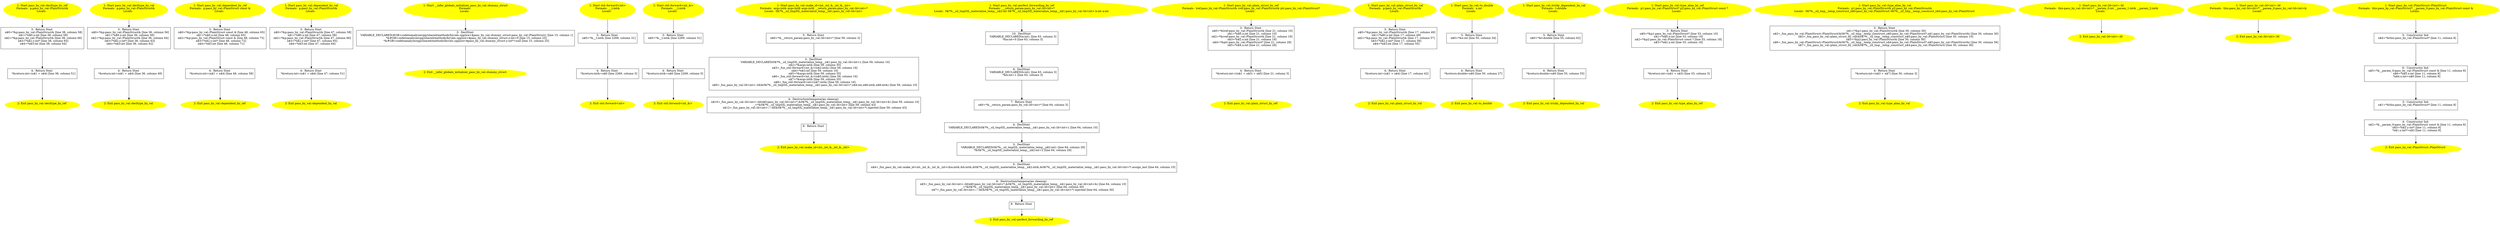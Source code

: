 /* @generated */
digraph cfg {
"decltype_by_ref#pass_by_val#7827598625585178144.8fa35b5b24f764bae803ce1f6e468516_1" [label="1: Start pass_by_val::decltype_by_ref\nFormals:  p:pass_by_val::PlainStruct&\nLocals:  \n  " color=yellow style=filled]
	

	 "decltype_by_ref#pass_by_val#7827598625585178144.8fa35b5b24f764bae803ce1f6e468516_1" -> "decltype_by_ref#pass_by_val#7827598625585178144.8fa35b5b24f764bae803ce1f6e468516_3" ;
"decltype_by_ref#pass_by_val#7827598625585178144.8fa35b5b24f764bae803ce1f6e468516_2" [label="2: Exit pass_by_val::decltype_by_ref \n  " color=yellow style=filled]
	

"decltype_by_ref#pass_by_val#7827598625585178144.8fa35b5b24f764bae803ce1f6e468516_3" [label="3:  Return Stmt \n   n$0=*&p:pass_by_val::PlainStruct& [line 38, column 58]\n  n$1=*n$0.x:int [line 38, column 58]\n  n$2=*&p:pass_by_val::PlainStruct& [line 38, column 66]\n  n$3=*n$2.y:int* [line 38, column 65]\n  n$4=*n$3:int [line 38, column 64]\n " shape="box"]
	

	 "decltype_by_ref#pass_by_val#7827598625585178144.8fa35b5b24f764bae803ce1f6e468516_3" -> "decltype_by_ref#pass_by_val#7827598625585178144.8fa35b5b24f764bae803ce1f6e468516_4" ;
"decltype_by_ref#pass_by_val#7827598625585178144.8fa35b5b24f764bae803ce1f6e468516_4" [label="4:  Return Stmt \n   *&return:int=(n$1 + n$4) [line 38, column 51]\n " shape="box"]
	

	 "decltype_by_ref#pass_by_val#7827598625585178144.8fa35b5b24f764bae803ce1f6e468516_4" -> "decltype_by_ref#pass_by_val#7827598625585178144.8fa35b5b24f764bae803ce1f6e468516_2" ;
"decltype_by_val#pass_by_val#14279156289723785232.72f90cb8cd80d6281316dd4fe0c3453c_1" [label="1: Start pass_by_val::decltype_by_val\nFormals:  p:pass_by_val::PlainStruct&\nLocals:  \n  " color=yellow style=filled]
	

	 "decltype_by_val#pass_by_val#14279156289723785232.72f90cb8cd80d6281316dd4fe0c3453c_1" -> "decltype_by_val#pass_by_val#14279156289723785232.72f90cb8cd80d6281316dd4fe0c3453c_3" ;
"decltype_by_val#pass_by_val#14279156289723785232.72f90cb8cd80d6281316dd4fe0c3453c_2" [label="2: Exit pass_by_val::decltype_by_val \n  " color=yellow style=filled]
	

"decltype_by_val#pass_by_val#14279156289723785232.72f90cb8cd80d6281316dd4fe0c3453c_3" [label="3:  Return Stmt \n   n$0=*&p:pass_by_val::PlainStruct& [line 36, column 56]\n  n$1=*n$0.x:int [line 36, column 56]\n  n$2=*&p:pass_by_val::PlainStruct& [line 36, column 64]\n  n$3=*n$2.y:int* [line 36, column 63]\n  n$4=*n$3:int [line 36, column 62]\n " shape="box"]
	

	 "decltype_by_val#pass_by_val#14279156289723785232.72f90cb8cd80d6281316dd4fe0c3453c_3" -> "decltype_by_val#pass_by_val#14279156289723785232.72f90cb8cd80d6281316dd4fe0c3453c_4" ;
"decltype_by_val#pass_by_val#14279156289723785232.72f90cb8cd80d6281316dd4fe0c3453c_4" [label="4:  Return Stmt \n   *&return:int=(n$1 + n$4) [line 36, column 49]\n " shape="box"]
	

	 "decltype_by_val#pass_by_val#14279156289723785232.72f90cb8cd80d6281316dd4fe0c3453c_4" -> "decltype_by_val#pass_by_val#14279156289723785232.72f90cb8cd80d6281316dd4fe0c3453c_2" ;
"dependent_by_ref#pass_by_val#15143379324942623593.5ccf1ab5c879a0bcfec55b566c6a60db_1" [label="1: Start pass_by_val::dependent_by_ref\nFormals:  p:pass_by_val::PlainStruct const &\nLocals:  \n  " color=yellow style=filled]
	

	 "dependent_by_ref#pass_by_val#15143379324942623593.5ccf1ab5c879a0bcfec55b566c6a60db_1" -> "dependent_by_ref#pass_by_val#15143379324942623593.5ccf1ab5c879a0bcfec55b566c6a60db_3" ;
"dependent_by_ref#pass_by_val#15143379324942623593.5ccf1ab5c879a0bcfec55b566c6a60db_2" [label="2: Exit pass_by_val::dependent_by_ref \n  " color=yellow style=filled]
	

"dependent_by_ref#pass_by_val#15143379324942623593.5ccf1ab5c879a0bcfec55b566c6a60db_3" [label="3:  Return Stmt \n   n$0=*&p:pass_by_val::PlainStruct const & [line 48, column 65]\n  n$1=*n$0.x:int [line 48, column 65]\n  n$2=*&p:pass_by_val::PlainStruct const & [line 48, column 73]\n  n$3=*n$2.y:int* [line 48, column 72]\n  n$4=*n$3:int [line 48, column 71]\n " shape="box"]
	

	 "dependent_by_ref#pass_by_val#15143379324942623593.5ccf1ab5c879a0bcfec55b566c6a60db_3" -> "dependent_by_ref#pass_by_val#15143379324942623593.5ccf1ab5c879a0bcfec55b566c6a60db_4" ;
"dependent_by_ref#pass_by_val#15143379324942623593.5ccf1ab5c879a0bcfec55b566c6a60db_4" [label="4:  Return Stmt \n   *&return:int=(n$1 + n$4) [line 48, column 58]\n " shape="box"]
	

	 "dependent_by_ref#pass_by_val#15143379324942623593.5ccf1ab5c879a0bcfec55b566c6a60db_4" -> "dependent_by_ref#pass_by_val#15143379324942623593.5ccf1ab5c879a0bcfec55b566c6a60db_2" ;
"dependent_by_val#pass_by_val#16173371529174507122.c006229ea6b255a1298dc7d547bac014_1" [label="1: Start pass_by_val::dependent_by_val\nFormals:  p:pass_by_val::PlainStruct&\nLocals:  \n  " color=yellow style=filled]
	

	 "dependent_by_val#pass_by_val#16173371529174507122.c006229ea6b255a1298dc7d547bac014_1" -> "dependent_by_val#pass_by_val#16173371529174507122.c006229ea6b255a1298dc7d547bac014_3" ;
"dependent_by_val#pass_by_val#16173371529174507122.c006229ea6b255a1298dc7d547bac014_2" [label="2: Exit pass_by_val::dependent_by_val \n  " color=yellow style=filled]
	

"dependent_by_val#pass_by_val#16173371529174507122.c006229ea6b255a1298dc7d547bac014_3" [label="3:  Return Stmt \n   n$0=*&p:pass_by_val::PlainStruct& [line 47, column 58]\n  n$1=*n$0.x:int [line 47, column 58]\n  n$2=*&p:pass_by_val::PlainStruct& [line 47, column 66]\n  n$3=*n$2.y:int* [line 47, column 65]\n  n$4=*n$3:int [line 47, column 64]\n " shape="box"]
	

	 "dependent_by_val#pass_by_val#16173371529174507122.c006229ea6b255a1298dc7d547bac014_3" -> "dependent_by_val#pass_by_val#16173371529174507122.c006229ea6b255a1298dc7d547bac014_4" ;
"dependent_by_val#pass_by_val#16173371529174507122.c006229ea6b255a1298dc7d547bac014_4" [label="4:  Return Stmt \n   *&return:int=(n$1 + n$4) [line 47, column 51]\n " shape="box"]
	

	 "dependent_by_val#pass_by_val#16173371529174507122.c006229ea6b255a1298dc7d547bac014_4" -> "dependent_by_val#pass_by_val#16173371529174507122.c006229ea6b255a1298dc7d547bac014_2" ;
"dummy_struct#__infer_globals_initializer_pass_by_val.24fe54080733cebf362d2b34e691bb44_1" [label="1: Start __infer_globals_initializer_pass_by_val::dummy_struct\nFormals: \nLocals:  \n  " color=yellow style=filled]
	

	 "dummy_struct#__infer_globals_initializer_pass_by_val.24fe54080733cebf362d2b34e691bb44_1" -> "dummy_struct#__infer_globals_initializer_pass_by_val.24fe54080733cebf362d2b34e691bb44_3" ;
"dummy_struct#__infer_globals_initializer_pass_by_val.24fe54080733cebf362d2b34e691bb44_2" [label="2: Exit __infer_globals_initializer_pass_by_val::dummy_struct \n  " color=yellow style=filled]
	

"dummy_struct#__infer_globals_initializer_pass_by_val.24fe54080733cebf362d2b34e691bb44_3" [label="3:  DeclStmt \n   VARIABLE_DECLARED(#GB<codetoanalyze/cpp/shared/methods/byvals.cpp|ice>$pass_by_val::dummy_struct:pass_by_val::PlainStruct); [line 15, column 1]\n  *&#GB<codetoanalyze/cpp/shared/methods/byvals.cpp|ice>$pass_by_val::dummy_struct.x:int=0 [line 15, column 25]\n  *&#GB<codetoanalyze/cpp/shared/methods/byvals.cpp|ice>$pass_by_val::dummy_struct.y:int*=null [line 15, column 25]\n " shape="box"]
	

	 "dummy_struct#__infer_globals_initializer_pass_by_val.24fe54080733cebf362d2b34e691bb44_3" -> "dummy_struct#__infer_globals_initializer_pass_by_val.24fe54080733cebf362d2b34e691bb44_2" ;
"forward<int>#std#5548362574050729124.664bf3a19e8401f31df778b67554bdae_1" [label="1: Start std::forward<int>\nFormals:  __t:int&\nLocals:  \n  " color=yellow style=filled]
	

	 "forward<int>#std#5548362574050729124.664bf3a19e8401f31df778b67554bdae_1" -> "forward<int>#std#5548362574050729124.664bf3a19e8401f31df778b67554bdae_3" ;
"forward<int>#std#5548362574050729124.664bf3a19e8401f31df778b67554bdae_2" [label="2: Exit std::forward<int> \n  " color=yellow style=filled]
	

"forward<int>#std#5548362574050729124.664bf3a19e8401f31df778b67554bdae_3" [label="3:  Return Stmt \n   n$0=*&__t:int& [line 2269, column 31]\n " shape="box"]
	

	 "forward<int>#std#5548362574050729124.664bf3a19e8401f31df778b67554bdae_3" -> "forward<int>#std#5548362574050729124.664bf3a19e8401f31df778b67554bdae_4" ;
"forward<int>#std#5548362574050729124.664bf3a19e8401f31df778b67554bdae_4" [label="4:  Return Stmt \n   *&return:int&=n$0 [line 2269, column 5]\n " shape="box"]
	

	 "forward<int>#std#5548362574050729124.664bf3a19e8401f31df778b67554bdae_4" -> "forward<int>#std#5548362574050729124.664bf3a19e8401f31df778b67554bdae_2" ;
"forward<int_&>#std#2714018779968350623.5a6c534312c02b38db42a98e7dfe7983_1" [label="1: Start std::forward<int_&>\nFormals:  __t:int&\nLocals:  \n  " color=yellow style=filled]
	

	 "forward<int_&>#std#2714018779968350623.5a6c534312c02b38db42a98e7dfe7983_1" -> "forward<int_&>#std#2714018779968350623.5a6c534312c02b38db42a98e7dfe7983_3" ;
"forward<int_&>#std#2714018779968350623.5a6c534312c02b38db42a98e7dfe7983_2" [label="2: Exit std::forward<int_&> \n  " color=yellow style=filled]
	

"forward<int_&>#std#2714018779968350623.5a6c534312c02b38db42a98e7dfe7983_3" [label="3:  Return Stmt \n   n$0=*&__t:int& [line 2269, column 31]\n " shape="box"]
	

	 "forward<int_&>#std#2714018779968350623.5a6c534312c02b38db42a98e7dfe7983_3" -> "forward<int_&>#std#2714018779968350623.5a6c534312c02b38db42a98e7dfe7983_4" ;
"forward<int_&>#std#2714018779968350623.5a6c534312c02b38db42a98e7dfe7983_4" [label="4:  Return Stmt \n   *&return:int&=n$0 [line 2269, column 5]\n " shape="box"]
	

	 "forward<int_&>#std#2714018779968350623.5a6c534312c02b38db42a98e7dfe7983_4" -> "forward<int_&>#std#2714018779968350623.5a6c534312c02b38db42a98e7dfe7983_2" ;
"make_id<int,_int_&,_int_&,_int>#pass_by_val(class pass_by_val::Id<int>)#6647322778693099135.704a07df7f1fd4912e21bd274744a5e0_1" [label="1: Start pass_by_val::make_id<int,_int_&,_int_&,_int>\nFormals:  args:int& args:int& args:int& __return_param:pass_by_val::Id<int>*\nLocals:  0$?%__sil_tmpSIL_materialize_temp__n$1:pass_by_val::Id<int> \n  " color=yellow style=filled]
	

	 "make_id<int,_int_&,_int_&,_int>#pass_by_val(class pass_by_val::Id<int>)#6647322778693099135.704a07df7f1fd4912e21bd274744a5e0_1" -> "make_id<int,_int_&,_int_&,_int>#pass_by_val(class pass_by_val::Id<int>)#6647322778693099135.704a07df7f1fd4912e21bd274744a5e0_5" ;
"make_id<int,_int_&,_int_&,_int>#pass_by_val(class pass_by_val::Id<int>)#6647322778693099135.704a07df7f1fd4912e21bd274744a5e0_2" [label="2: Exit pass_by_val::make_id<int,_int_&,_int_&,_int> \n  " color=yellow style=filled]
	

"make_id<int,_int_&,_int_&,_int>#pass_by_val(class pass_by_val::Id<int>)#6647322778693099135.704a07df7f1fd4912e21bd274744a5e0_3" [label="3:  DeclStmt \n   VARIABLE_DECLARED(0$?%__sil_tmpSIL_materialize_temp__n$1:pass_by_val::Id<int>); [line 59, column 10]\n  n$2=*&args:int& [line 59, column 35]\n  n$3=_fun_std::forward<int_&>(n$2:int&) [line 59, column 16]\n  n$4=*n$3:int [line 59, column 16]\n  n$5=*&args:int& [line 59, column 35]\n  n$6=_fun_std::forward<int_&>(n$5:int&) [line 59, column 16]\n  n$7=*&args:int& [line 59, column 35]\n  n$8=_fun_std::forward<int>(n$7:int&) [line 59, column 16]\n  n$9=_fun_pass_by_val::Id<int>::Id(&0$?%__sil_tmpSIL_materialize_temp__n$1:pass_by_val::Id<int>*,n$4:int,n$6:int&,n$8:int&) [line 59, column 10]\n " shape="box"]
	

	 "make_id<int,_int_&,_int_&,_int>#pass_by_val(class pass_by_val::Id<int>)#6647322778693099135.704a07df7f1fd4912e21bd274744a5e0_3" -> "make_id<int,_int_&,_int_&,_int>#pass_by_val(class pass_by_val::Id<int>)#6647322778693099135.704a07df7f1fd4912e21bd274744a5e0_4" ;
"make_id<int,_int_&,_int_&,_int>#pass_by_val(class pass_by_val::Id<int>)#6647322778693099135.704a07df7f1fd4912e21bd274744a5e0_4" [label="4:  Destruction(temporaries cleanup) \n   n$10=_fun_pass_by_val::Id<int>::Id(n$0:pass_by_val::Id<int>*,&0$?%__sil_tmpSIL_materialize_temp__n$1:pass_by_val::Id<int>&) [line 59, column 10]\n  _=*&0$?%__sil_tmpSIL_materialize_temp__n$1:pass_by_val::Id<int> [line 59, column 43]\n  n$12=_fun_pass_by_val::Id<int>::~Id(&0$?%__sil_tmpSIL_materialize_temp__n$1:pass_by_val::Id<int>*) injected [line 59, column 43]\n " shape="box"]
	

	 "make_id<int,_int_&,_int_&,_int>#pass_by_val(class pass_by_val::Id<int>)#6647322778693099135.704a07df7f1fd4912e21bd274744a5e0_4" -> "make_id<int,_int_&,_int_&,_int>#pass_by_val(class pass_by_val::Id<int>)#6647322778693099135.704a07df7f1fd4912e21bd274744a5e0_6" ;
"make_id<int,_int_&,_int_&,_int>#pass_by_val(class pass_by_val::Id<int>)#6647322778693099135.704a07df7f1fd4912e21bd274744a5e0_5" [label="5:  Return Stmt \n   n$0=*&__return_param:pass_by_val::Id<int>* [line 59, column 3]\n " shape="box"]
	

	 "make_id<int,_int_&,_int_&,_int>#pass_by_val(class pass_by_val::Id<int>)#6647322778693099135.704a07df7f1fd4912e21bd274744a5e0_5" -> "make_id<int,_int_&,_int_&,_int>#pass_by_val(class pass_by_val::Id<int>)#6647322778693099135.704a07df7f1fd4912e21bd274744a5e0_3" ;
"make_id<int,_int_&,_int_&,_int>#pass_by_val(class pass_by_val::Id<int>)#6647322778693099135.704a07df7f1fd4912e21bd274744a5e0_6" [label="6:  Return Stmt \n  " shape="box"]
	

	 "make_id<int,_int_&,_int_&,_int>#pass_by_val(class pass_by_val::Id<int>)#6647322778693099135.704a07df7f1fd4912e21bd274744a5e0_6" -> "make_id<int,_int_&,_int_&,_int>#pass_by_val(class pass_by_val::Id<int>)#6647322778693099135.704a07df7f1fd4912e21bd274744a5e0_2" ;
"perfect_forwarding_by_ref#pass_by_val(class pass_by_val::Id<int>)#7578991627406493712.4a78b0c805a8de47693f8c723da2ec49_1" [label="1: Start pass_by_val::perfect_forwarding_by_ref\nFormals:  __return_param:pass_by_val::Id<int>*\nLocals:  0$?%__sil_tmpSIL_materialize_temp__n$2:int 0$?%__sil_tmpSIL_materialize_temp__n$1:pass_by_val::Id<int> b:int a:int \n  " color=yellow style=filled]
	

	 "perfect_forwarding_by_ref#pass_by_val(class pass_by_val::Id<int>)#7578991627406493712.4a78b0c805a8de47693f8c723da2ec49_1" -> "perfect_forwarding_by_ref#pass_by_val(class pass_by_val::Id<int>)#7578991627406493712.4a78b0c805a8de47693f8c723da2ec49_10" ;
"perfect_forwarding_by_ref#pass_by_val(class pass_by_val::Id<int>)#7578991627406493712.4a78b0c805a8de47693f8c723da2ec49_2" [label="2: Exit pass_by_val::perfect_forwarding_by_ref \n  " color=yellow style=filled]
	

"perfect_forwarding_by_ref#pass_by_val(class pass_by_val::Id<int>)#7578991627406493712.4a78b0c805a8de47693f8c723da2ec49_3" [label="3:  DeclStmt \n   VARIABLE_DECLARED(0$?%__sil_tmpSIL_materialize_temp__n$2:int); [line 64, column 29]\n  *&0$?%__sil_tmpSIL_materialize_temp__n$2:int=2 [line 64, column 29]\n " shape="box"]
	

	 "perfect_forwarding_by_ref#pass_by_val(class pass_by_val::Id<int>)#7578991627406493712.4a78b0c805a8de47693f8c723da2ec49_3" -> "perfect_forwarding_by_ref#pass_by_val(class pass_by_val::Id<int>)#7578991627406493712.4a78b0c805a8de47693f8c723da2ec49_5" ;
"perfect_forwarding_by_ref#pass_by_val(class pass_by_val::Id<int>)#7578991627406493712.4a78b0c805a8de47693f8c723da2ec49_4" [label="4:  DeclStmt \n   VARIABLE_DECLARED(0$?%__sil_tmpSIL_materialize_temp__n$1:pass_by_val::Id<int>); [line 64, column 10]\n " shape="box"]
	

	 "perfect_forwarding_by_ref#pass_by_val(class pass_by_val::Id<int>)#7578991627406493712.4a78b0c805a8de47693f8c723da2ec49_4" -> "perfect_forwarding_by_ref#pass_by_val(class pass_by_val::Id<int>)#7578991627406493712.4a78b0c805a8de47693f8c723da2ec49_3" ;
"perfect_forwarding_by_ref#pass_by_val(class pass_by_val::Id<int>)#7578991627406493712.4a78b0c805a8de47693f8c723da2ec49_5" [label="5:  DeclStmt \n   n$4=_fun_pass_by_val::make_id<int,_int_&,_int_&,_int>(&a:int&,&b:int&,&0$?%__sil_tmpSIL_materialize_temp__n$2:int&,&0$?%__sil_tmpSIL_materialize_temp__n$1:pass_by_val::Id<int>*) assign_last [line 64, column 10]\n " shape="box"]
	

	 "perfect_forwarding_by_ref#pass_by_val(class pass_by_val::Id<int>)#7578991627406493712.4a78b0c805a8de47693f8c723da2ec49_5" -> "perfect_forwarding_by_ref#pass_by_val(class pass_by_val::Id<int>)#7578991627406493712.4a78b0c805a8de47693f8c723da2ec49_6" ;
"perfect_forwarding_by_ref#pass_by_val(class pass_by_val::Id<int>)#7578991627406493712.4a78b0c805a8de47693f8c723da2ec49_6" [label="6:  Destruction(temporaries cleanup) \n   n$5=_fun_pass_by_val::Id<int>::Id(n$0:pass_by_val::Id<int>*,&0$?%__sil_tmpSIL_materialize_temp__n$1:pass_by_val::Id<int>&) [line 64, column 10]\n  _=*&0$?%__sil_tmpSIL_materialize_temp__n$1:pass_by_val::Id<int> [line 64, column 30]\n  n$7=_fun_pass_by_val::Id<int>::~Id(&0$?%__sil_tmpSIL_materialize_temp__n$1:pass_by_val::Id<int>*) injected [line 64, column 30]\n " shape="box"]
	

	 "perfect_forwarding_by_ref#pass_by_val(class pass_by_val::Id<int>)#7578991627406493712.4a78b0c805a8de47693f8c723da2ec49_6" -> "perfect_forwarding_by_ref#pass_by_val(class pass_by_val::Id<int>)#7578991627406493712.4a78b0c805a8de47693f8c723da2ec49_8" ;
"perfect_forwarding_by_ref#pass_by_val(class pass_by_val::Id<int>)#7578991627406493712.4a78b0c805a8de47693f8c723da2ec49_7" [label="7:  Return Stmt \n   n$0=*&__return_param:pass_by_val::Id<int>* [line 64, column 3]\n " shape="box"]
	

	 "perfect_forwarding_by_ref#pass_by_val(class pass_by_val::Id<int>)#7578991627406493712.4a78b0c805a8de47693f8c723da2ec49_7" -> "perfect_forwarding_by_ref#pass_by_val(class pass_by_val::Id<int>)#7578991627406493712.4a78b0c805a8de47693f8c723da2ec49_4" ;
"perfect_forwarding_by_ref#pass_by_val(class pass_by_val::Id<int>)#7578991627406493712.4a78b0c805a8de47693f8c723da2ec49_8" [label="8:  Return Stmt \n  " shape="box"]
	

	 "perfect_forwarding_by_ref#pass_by_val(class pass_by_val::Id<int>)#7578991627406493712.4a78b0c805a8de47693f8c723da2ec49_8" -> "perfect_forwarding_by_ref#pass_by_val(class pass_by_val::Id<int>)#7578991627406493712.4a78b0c805a8de47693f8c723da2ec49_2" ;
"perfect_forwarding_by_ref#pass_by_val(class pass_by_val::Id<int>)#7578991627406493712.4a78b0c805a8de47693f8c723da2ec49_9" [label="9:  DeclStmt \n   VARIABLE_DECLARED(b:int); [line 63, column 3]\n  *&b:int=1 [line 63, column 3]\n " shape="box"]
	

	 "perfect_forwarding_by_ref#pass_by_val(class pass_by_val::Id<int>)#7578991627406493712.4a78b0c805a8de47693f8c723da2ec49_9" -> "perfect_forwarding_by_ref#pass_by_val(class pass_by_val::Id<int>)#7578991627406493712.4a78b0c805a8de47693f8c723da2ec49_7" ;
"perfect_forwarding_by_ref#pass_by_val(class pass_by_val::Id<int>)#7578991627406493712.4a78b0c805a8de47693f8c723da2ec49_10" [label="10:  DeclStmt \n   VARIABLE_DECLARED(a:int); [line 63, column 3]\n  *&a:int=0 [line 63, column 3]\n " shape="box"]
	

	 "perfect_forwarding_by_ref#pass_by_val(class pass_by_val::Id<int>)#7578991627406493712.4a78b0c805a8de47693f8c723da2ec49_10" -> "perfect_forwarding_by_ref#pass_by_val(class pass_by_val::Id<int>)#7578991627406493712.4a78b0c805a8de47693f8c723da2ec49_9" ;
"plain_struct_by_ref#pass_by_val(class pass_by_val::PlainStruct)#2657428317109106311.ebb1ec27d296c7f7c7c76440cd2435a6_1" [label="1: Start pass_by_val::plain_struct_by_ref\nFormals:  lref:pass_by_val::PlainStruct& rref:pass_by_val::PlainStruct& ptr:pass_by_val::PlainStruct*\nLocals:  \n  " color=yellow style=filled]
	

	 "plain_struct_by_ref#pass_by_val(class pass_by_val::PlainStruct)#2657428317109106311.ebb1ec27d296c7f7c7c76440cd2435a6_1" -> "plain_struct_by_ref#pass_by_val(class pass_by_val::PlainStruct)#2657428317109106311.ebb1ec27d296c7f7c7c76440cd2435a6_3" ;
"plain_struct_by_ref#pass_by_val(class pass_by_val::PlainStruct)#2657428317109106311.ebb1ec27d296c7f7c7c76440cd2435a6_2" [label="2: Exit pass_by_val::plain_struct_by_ref \n  " color=yellow style=filled]
	

"plain_struct_by_ref#pass_by_val(class pass_by_val::PlainStruct)#2657428317109106311.ebb1ec27d296c7f7c7c76440cd2435a6_3" [label="3:  Return Stmt \n   n$0=*&lref:pass_by_val::PlainStruct& [line 21, column 10]\n  n$1=*n$0.x:int [line 21, column 10]\n  n$2=*&rref:pass_by_val::PlainStruct& [line 21, column 19]\n  n$3=*n$2.x:int [line 21, column 19]\n  n$4=*&ptr:pass_by_val::PlainStruct* [line 21, column 28]\n  n$5=*n$4.x:int [line 21, column 28]\n " shape="box"]
	

	 "plain_struct_by_ref#pass_by_val(class pass_by_val::PlainStruct)#2657428317109106311.ebb1ec27d296c7f7c7c76440cd2435a6_3" -> "plain_struct_by_ref#pass_by_val(class pass_by_val::PlainStruct)#2657428317109106311.ebb1ec27d296c7f7c7c76440cd2435a6_4" ;
"plain_struct_by_ref#pass_by_val(class pass_by_val::PlainStruct)#2657428317109106311.ebb1ec27d296c7f7c7c76440cd2435a6_4" [label="4:  Return Stmt \n   *&return:int=((n$1 + n$3) + n$5) [line 21, column 3]\n " shape="box"]
	

	 "plain_struct_by_ref#pass_by_val(class pass_by_val::PlainStruct)#2657428317109106311.ebb1ec27d296c7f7c7c76440cd2435a6_4" -> "plain_struct_by_ref#pass_by_val(class pass_by_val::PlainStruct)#2657428317109106311.ebb1ec27d296c7f7c7c76440cd2435a6_2" ;
"plain_struct_by_val#pass_by_val#7415219466606029544.eb0e0bdde375e8d1716470ec792b2450_1" [label="1: Start pass_by_val::plain_struct_by_val\nFormals:  p:pass_by_val::PlainStruct&\nLocals:  \n  " color=yellow style=filled]
	

	 "plain_struct_by_val#pass_by_val#7415219466606029544.eb0e0bdde375e8d1716470ec792b2450_1" -> "plain_struct_by_val#pass_by_val#7415219466606029544.eb0e0bdde375e8d1716470ec792b2450_3" ;
"plain_struct_by_val#pass_by_val#7415219466606029544.eb0e0bdde375e8d1716470ec792b2450_2" [label="2: Exit pass_by_val::plain_struct_by_val \n  " color=yellow style=filled]
	

"plain_struct_by_val#pass_by_val#7415219466606029544.eb0e0bdde375e8d1716470ec792b2450_3" [label="3:  Return Stmt \n   n$0=*&p:pass_by_val::PlainStruct& [line 17, column 49]\n  n$1=*n$0.x:int [line 17, column 49]\n  n$2=*&p:pass_by_val::PlainStruct& [line 17, column 57]\n  n$3=*n$2.y:int* [line 17, column 56]\n  n$4=*n$3:int [line 17, column 55]\n " shape="box"]
	

	 "plain_struct_by_val#pass_by_val#7415219466606029544.eb0e0bdde375e8d1716470ec792b2450_3" -> "plain_struct_by_val#pass_by_val#7415219466606029544.eb0e0bdde375e8d1716470ec792b2450_4" ;
"plain_struct_by_val#pass_by_val#7415219466606029544.eb0e0bdde375e8d1716470ec792b2450_4" [label="4:  Return Stmt \n   *&return:int=(n$1 + n$4) [line 17, column 42]\n " shape="box"]
	

	 "plain_struct_by_val#pass_by_val#7415219466606029544.eb0e0bdde375e8d1716470ec792b2450_4" -> "plain_struct_by_val#pass_by_val#7415219466606029544.eb0e0bdde375e8d1716470ec792b2450_2" ;
"to_double#pass_by_val#15152319343034292227.aa9254ca74e20265f2daa2c4c321444a_1" [label="1: Start pass_by_val::to_double\nFormals:  x:int\nLocals:  \n  " color=yellow style=filled]
	

	 "to_double#pass_by_val#15152319343034292227.aa9254ca74e20265f2daa2c4c321444a_1" -> "to_double#pass_by_val#15152319343034292227.aa9254ca74e20265f2daa2c4c321444a_3" ;
"to_double#pass_by_val#15152319343034292227.aa9254ca74e20265f2daa2c4c321444a_2" [label="2: Exit pass_by_val::to_double \n  " color=yellow style=filled]
	

"to_double#pass_by_val#15152319343034292227.aa9254ca74e20265f2daa2c4c321444a_3" [label="3:  Return Stmt \n   n$0=*&x:int [line 50, column 34]\n " shape="box"]
	

	 "to_double#pass_by_val#15152319343034292227.aa9254ca74e20265f2daa2c4c321444a_3" -> "to_double#pass_by_val#15152319343034292227.aa9254ca74e20265f2daa2c4c321444a_4" ;
"to_double#pass_by_val#15152319343034292227.aa9254ca74e20265f2daa2c4c321444a_4" [label="4:  Return Stmt \n   *&return:double=n$0 [line 50, column 27]\n " shape="box"]
	

	 "to_double#pass_by_val#15152319343034292227.aa9254ca74e20265f2daa2c4c321444a_4" -> "to_double#pass_by_val#15152319343034292227.aa9254ca74e20265f2daa2c4c321444a_2" ;
"tricky_dependent_by_val#pass_by_val#11704838728234311959.2c9738321ba9545daa75926f2565403e_1" [label="1: Start pass_by_val::tricky_dependent_by_val\nFormals:  t:double\nLocals:  \n  " color=yellow style=filled]
	

	 "tricky_dependent_by_val#pass_by_val#11704838728234311959.2c9738321ba9545daa75926f2565403e_1" -> "tricky_dependent_by_val#pass_by_val#11704838728234311959.2c9738321ba9545daa75926f2565403e_3" ;
"tricky_dependent_by_val#pass_by_val#11704838728234311959.2c9738321ba9545daa75926f2565403e_2" [label="2: Exit pass_by_val::tricky_dependent_by_val \n  " color=yellow style=filled]
	

"tricky_dependent_by_val#pass_by_val#11704838728234311959.2c9738321ba9545daa75926f2565403e_3" [label="3:  Return Stmt \n   n$0=*&t:double [line 55, column 62]\n " shape="box"]
	

	 "tricky_dependent_by_val#pass_by_val#11704838728234311959.2c9738321ba9545daa75926f2565403e_3" -> "tricky_dependent_by_val#pass_by_val#11704838728234311959.2c9738321ba9545daa75926f2565403e_4" ;
"tricky_dependent_by_val#pass_by_val#11704838728234311959.2c9738321ba9545daa75926f2565403e_4" [label="4:  Return Stmt \n   *&return:double=n$0 [line 55, column 55]\n " shape="box"]
	

	 "tricky_dependent_by_val#pass_by_val#11704838728234311959.2c9738321ba9545daa75926f2565403e_4" -> "tricky_dependent_by_val#pass_by_val#11704838728234311959.2c9738321ba9545daa75926f2565403e_2" ;
"type_alias_by_ref#pass_by_val(class pass_by_val::PlainStruct,class pass_by_val::PlainStruct)#1261506.a3dda6b37896a0f836342db8df5fffd2_1" [label="1: Start pass_by_val::type_alias_by_ref\nFormals:  p1:pass_by_val::PlainStruct* p2:pass_by_val::PlainStruct const *\nLocals:  \n  " color=yellow style=filled]
	

	 "type_alias_by_ref#pass_by_val(class pass_by_val::PlainStruct,class pass_by_val::PlainStruct)#1261506.a3dda6b37896a0f836342db8df5fffd2_1" -> "type_alias_by_ref#pass_by_val(class pass_by_val::PlainStruct,class pass_by_val::PlainStruct)#1261506.a3dda6b37896a0f836342db8df5fffd2_3" ;
"type_alias_by_ref#pass_by_val(class pass_by_val::PlainStruct,class pass_by_val::PlainStruct)#1261506.a3dda6b37896a0f836342db8df5fffd2_2" [label="2: Exit pass_by_val::type_alias_by_ref \n  " color=yellow style=filled]
	

"type_alias_by_ref#pass_by_val(class pass_by_val::PlainStruct,class pass_by_val::PlainStruct)#1261506.a3dda6b37896a0f836342db8df5fffd2_3" [label="3:  Return Stmt \n   n$0=*&p1:pass_by_val::PlainStruct* [line 33, column 10]\n  n$1=*n$0.x:int [line 33, column 10]\n  n$2=*&p2:pass_by_val::PlainStruct const * [line 33, column 18]\n  n$3=*n$2.x:int [line 33, column 18]\n " shape="box"]
	

	 "type_alias_by_ref#pass_by_val(class pass_by_val::PlainStruct,class pass_by_val::PlainStruct)#1261506.a3dda6b37896a0f836342db8df5fffd2_3" -> "type_alias_by_ref#pass_by_val(class pass_by_val::PlainStruct,class pass_by_val::PlainStruct)#1261506.a3dda6b37896a0f836342db8df5fffd2_4" ;
"type_alias_by_ref#pass_by_val(class pass_by_val::PlainStruct,class pass_by_val::PlainStruct)#1261506.a3dda6b37896a0f836342db8df5fffd2_4" [label="4:  Return Stmt \n   *&return:int=(n$1 + n$3) [line 33, column 3]\n " shape="box"]
	

	 "type_alias_by_ref#pass_by_val(class pass_by_val::PlainStruct,class pass_by_val::PlainStruct)#1261506.a3dda6b37896a0f836342db8df5fffd2_4" -> "type_alias_by_ref#pass_by_val(class pass_by_val::PlainStruct,class pass_by_val::PlainStruct)#1261506.a3dda6b37896a0f836342db8df5fffd2_2" ;
"type_alias_by_val#pass_by_val#9273827923998572097.425db1bd7e6b48116fa99ed40b0b6415_1" [label="1: Start pass_by_val::type_alias_by_val\nFormals:  p1:pass_by_val::PlainStruct& p2:pass_by_val::PlainStruct&\nLocals:  0$?%__sil_tmp__temp_construct_n$0:pass_by_val::PlainStruct 0$?%__sil_tmp__temp_construct_n$4:pass_by_val::PlainStruct \n  " color=yellow style=filled]
	

	 "type_alias_by_val#pass_by_val#9273827923998572097.425db1bd7e6b48116fa99ed40b0b6415_1" -> "type_alias_by_val#pass_by_val#9273827923998572097.425db1bd7e6b48116fa99ed40b0b6415_3" ;
"type_alias_by_val#pass_by_val#9273827923998572097.425db1bd7e6b48116fa99ed40b0b6415_2" [label="2: Exit pass_by_val::type_alias_by_val \n  " color=yellow style=filled]
	

"type_alias_by_val#pass_by_val#9273827923998572097.425db1bd7e6b48116fa99ed40b0b6415_3" [label="3:  Return Stmt \n   n$1=*&p1:pass_by_val::PlainStruct& [line 30, column 30]\n  n$2=_fun_pass_by_val::PlainStruct::PlainStruct(&0$?%__sil_tmp__temp_construct_n$0:pass_by_val::PlainStruct*,n$1:pass_by_val::PlainStruct&) [line 30, column 30]\n  n$3=_fun_pass_by_val::plain_struct_by_val(&0$?%__sil_tmp__temp_construct_n$0:pass_by_val::PlainStruct) [line 30, column 10]\n  n$5=*&p2:pass_by_val::PlainStruct& [line 30, column 56]\n  n$6=_fun_pass_by_val::PlainStruct::PlainStruct(&0$?%__sil_tmp__temp_construct_n$4:pass_by_val::PlainStruct*,n$5:pass_by_val::PlainStruct&) [line 30, column 56]\n  n$7=_fun_pass_by_val::plain_struct_by_val(&0$?%__sil_tmp__temp_construct_n$4:pass_by_val::PlainStruct) [line 30, column 36]\n " shape="box"]
	

	 "type_alias_by_val#pass_by_val#9273827923998572097.425db1bd7e6b48116fa99ed40b0b6415_3" -> "type_alias_by_val#pass_by_val#9273827923998572097.425db1bd7e6b48116fa99ed40b0b6415_4" ;
"type_alias_by_val#pass_by_val#9273827923998572097.425db1bd7e6b48116fa99ed40b0b6415_4" [label="4:  Return Stmt \n   *&return:int=(n$3 + n$7) [line 30, column 3]\n " shape="box"]
	

	 "type_alias_by_val#pass_by_val#9273827923998572097.425db1bd7e6b48116fa99ed40b0b6415_4" -> "type_alias_by_val#pass_by_val#9273827923998572097.425db1bd7e6b48116fa99ed40b0b6415_2" ;
"Id#Id<int>#pass_by_val#{3384099991783983184}.e286af060b6cead08a43f9654ad715c7_1" [label="1: Start pass_by_val::Id<int>::Id\nFormals:  this:pass_by_val::Id<int>* __param_0:int __param_1:int& __param_2:int&\nLocals:  \n  " color=yellow style=filled]
	

	 "Id#Id<int>#pass_by_val#{3384099991783983184}.e286af060b6cead08a43f9654ad715c7_1" -> "Id#Id<int>#pass_by_val#{3384099991783983184}.e286af060b6cead08a43f9654ad715c7_2" ;
"Id#Id<int>#pass_by_val#{3384099991783983184}.e286af060b6cead08a43f9654ad715c7_2" [label="2: Exit pass_by_val::Id<int>::Id \n  " color=yellow style=filled]
	

"Id#Id<int>#pass_by_val#{7679130497746934716|constexpr}.ec7ae8f1f59ff02018973f2770719ebf_1" [label="1: Start pass_by_val::Id<int>::Id\nFormals:  this:pass_by_val::Id<int>* __param_0:pass_by_val::Id<int>&\nLocals:  \n  " color=yellow style=filled]
	

	 "Id#Id<int>#pass_by_val#{7679130497746934716|constexpr}.ec7ae8f1f59ff02018973f2770719ebf_1" -> "Id#Id<int>#pass_by_val#{7679130497746934716|constexpr}.ec7ae8f1f59ff02018973f2770719ebf_2" ;
"Id#Id<int>#pass_by_val#{7679130497746934716|constexpr}.ec7ae8f1f59ff02018973f2770719ebf_2" [label="2: Exit pass_by_val::Id<int>::Id \n  " color=yellow style=filled]
	

"PlainStruct#PlainStruct#pass_by_val#{2553093086388184854|constexpr}.e295b1e7e1c5b638011ce60f4cd77a28_1" [label="1: Start pass_by_val::PlainStruct::PlainStruct\nFormals:  this:pass_by_val::PlainStruct* __param_0:pass_by_val::PlainStruct const &\nLocals:  \n  " color=yellow style=filled]
	

	 "PlainStruct#PlainStruct#pass_by_val#{2553093086388184854|constexpr}.e295b1e7e1c5b638011ce60f4cd77a28_1" -> "PlainStruct#PlainStruct#pass_by_val#{2553093086388184854|constexpr}.e295b1e7e1c5b638011ce60f4cd77a28_5" ;
"PlainStruct#PlainStruct#pass_by_val#{2553093086388184854|constexpr}.e295b1e7e1c5b638011ce60f4cd77a28_2" [label="2: Exit pass_by_val::PlainStruct::PlainStruct \n  " color=yellow style=filled]
	

"PlainStruct#PlainStruct#pass_by_val#{2553093086388184854|constexpr}.e295b1e7e1c5b638011ce60f4cd77a28_3" [label="3:  Constructor Init \n   n$1=*&this:pass_by_val::PlainStruct* [line 11, column 8]\n " shape="box"]
	

	 "PlainStruct#PlainStruct#pass_by_val#{2553093086388184854|constexpr}.e295b1e7e1c5b638011ce60f4cd77a28_3" -> "PlainStruct#PlainStruct#pass_by_val#{2553093086388184854|constexpr}.e295b1e7e1c5b638011ce60f4cd77a28_4" ;
"PlainStruct#PlainStruct#pass_by_val#{2553093086388184854|constexpr}.e295b1e7e1c5b638011ce60f4cd77a28_4" [label="4:  Constructor Init \n   n$2=*&__param_0:pass_by_val::PlainStruct const & [line 11, column 8]\n  n$3=*n$2.y:int* [line 11, column 8]\n  *n$1.y:int*=n$3 [line 11, column 8]\n " shape="box"]
	

	 "PlainStruct#PlainStruct#pass_by_val#{2553093086388184854|constexpr}.e295b1e7e1c5b638011ce60f4cd77a28_4" -> "PlainStruct#PlainStruct#pass_by_val#{2553093086388184854|constexpr}.e295b1e7e1c5b638011ce60f4cd77a28_2" ;
"PlainStruct#PlainStruct#pass_by_val#{2553093086388184854|constexpr}.e295b1e7e1c5b638011ce60f4cd77a28_5" [label="5:  Constructor Init \n   n$4=*&this:pass_by_val::PlainStruct* [line 11, column 8]\n " shape="box"]
	

	 "PlainStruct#PlainStruct#pass_by_val#{2553093086388184854|constexpr}.e295b1e7e1c5b638011ce60f4cd77a28_5" -> "PlainStruct#PlainStruct#pass_by_val#{2553093086388184854|constexpr}.e295b1e7e1c5b638011ce60f4cd77a28_6" ;
"PlainStruct#PlainStruct#pass_by_val#{2553093086388184854|constexpr}.e295b1e7e1c5b638011ce60f4cd77a28_6" [label="6:  Constructor Init \n   n$5=*&__param_0:pass_by_val::PlainStruct const & [line 11, column 8]\n  n$6=*n$5.x:int [line 11, column 8]\n  *n$4.x:int=n$6 [line 11, column 8]\n " shape="box"]
	

	 "PlainStruct#PlainStruct#pass_by_val#{2553093086388184854|constexpr}.e295b1e7e1c5b638011ce60f4cd77a28_6" -> "PlainStruct#PlainStruct#pass_by_val#{2553093086388184854|constexpr}.e295b1e7e1c5b638011ce60f4cd77a28_3" ;
}
